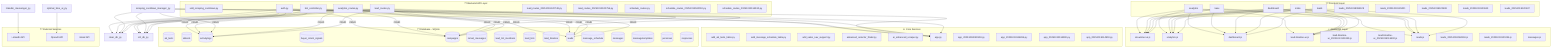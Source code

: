 graph TB

    subgraph "?? Frontend Layer"
        analytics_html["analytics"]
        base_html["base"]
        dashboard_html["dashboard"]
        index_html["index"]
        leads_html["leads"]
        leads_20251018084128_html["leads_20251018084128"]
        leads_20251019120401_html["leads_20251019120401"]
        leads_20251019120408_html["leads_20251019120408"]
        leads_20251019120619_html["leads_20251019120619"]
        leads_20251019120637_html["leads_20251019120637"]
    end

    subgraph "⚡ JavaScript Layer"
        ab_winner_ui_js["ab-winner-ui.js"]
        analytics_js["analytics.js"]
        dashboard_js["dashboard.js"]
        lead_timeline_ui_js["lead-timeline-ui.js"]
        lead_timeline_ui_20251013121839_js["lead-timeline-ui_20251013121839.js"]
        lead_timeline_ui_20251019115832_js["lead-timeline-ui_20251019115832.js"]
        leads_js["leads.js"]
        leads_20251018084118_js["leads_20251018084118.js"]
        leads_20251019121036_js["leads_20251019121036.js"]
        messages_js["messages.js"]
    end

    subgraph "?? Backend API Layer"
        add_scraping_cooldown_py["add_scraping_cooldown.py"]
        analytics_routes_py["analytics_routes.py"]
        auth_py["auth.py"]
        bot_controller_py["bot_controller.py"]
        lead_routes_py["lead_routes.py"]
        lead_routes_20251019120748_py["lead_routes_20251019120748.py"]
        lead_routes_20251019120756_py["lead_routes_20251019120756.py"]
        schedule_routes_py["schedule_routes.py"]
        schedule_routes_20251013040010_py["schedule_routes_20251013040010.py"]
        schedule_routes_20251019114532_py["schedule_routes_20251019114532.py"]
    end

    subgraph "⚙️ Core Services"
        add_ab_tests_table_py["add_ab_tests_table.py"]
        add_message_schedule_table_py["add_message_schedule_table.py"]
        add_sales_nav_support_py["add_sales_nav_support.py"]
        advanced_selector_finder_py["advanced_selector_finder.py"]
        ai_enhanced_scraper_py["ai_enhanced_scraper.py"]
        app_py["app.py"]
        app_20251018080108_py["app_20251018080108.py"]
        app_20251019114834_py["app_20251019114834.py"]
        app_20251019114900_py["app_20251019114900.py"]
        app_20251019114903_py["app_20251019114903.py"]
    end

    subgraph "?? Database - SQLite"
        ab_tests_table[("ab_tests")]
        abtests_table[("abtests")]
        activitylogs_table[("activitylogs")]
        buyer_intent_signals_table[("buyer_intent_signals")]
        campaigns_table[("campaigns")]
        inmail_messages_table[("inmail_messages")]
        lead_list_members_table[("lead_list_members")]
        lead_lists_table[("lead_lists")]
        lead_timeline_table[("lead_timeline")]
        leads_table[("leads")]
        message_schedule_table[("message_schedule")]
        messages_table[("messages")]
        messagetemplates_table[("messagetemplates")]
        personas_table[("personas")]
        responses_table[("responses")]
    end

    subgraph "?? External Services"
        LinkedIn["LinkedIn API"]
        OpenAI["OpenAI API"]
        Gmail["Gmail API"]
    end

    %% Frontend to JavaScript connections
    analytics_html --> ab_winner_ui_js
    analytics_html --> analytics_js
    analytics_html --> dashboard_js
    analytics_html --> lead_timeline_ui_js
    analytics_html --> leads_js
    base_html --> ab_winner_ui_js
    base_html --> analytics_js
    base_html --> dashboard_js
    base_html --> lead_timeline_ui_js
    base_html --> leads_js
    dashboard_html --> ab_winner_ui_js
    dashboard_html --> analytics_js
    dashboard_html --> dashboard_js
    dashboard_html --> lead_timeline_ui_js
    dashboard_html --> leads_js
    index_html --> ab_winner_ui_js
    index_html --> analytics_js
    index_html --> dashboard_js
    index_html --> lead_timeline_ui_js
    index_html --> leads_js
    leads_html --> ab_winner_ui_js
    leads_html --> analytics_js
    leads_html --> dashboard_js
    leads_html --> lead_timeline_ui_js
    leads_html --> leads_js

    %% JavaScript to Backend API connections

    %% Backend to Services connections
    auth_py --> clear_db_py
    auth_py --> init_db_py
    auth_py --> app_py
    bot_controller_py --> clear_db_py
    bot_controller_py --> init_db_py
    bot_controller_py --> app_py
    scraping_cooldown_manager_py --> clear_db_py
    scraping_cooldown_manager_py --> init_db_py
    scraping_cooldown_manager_py --> app_py
    analytics_routes_py --> clear_db_py
    analytics_routes_py --> init_db_py
    analytics_routes_py --> app_py
    lead_routes_py --> clear_db_py
    lead_routes_py --> init_db_py
    lead_routes_py --> app_py

    %% Services to Database connections
    auth_py -->|CRUD| campaigns_table
    auth_py -->|CRUD| activitylogs_table
    auth_py -->|CRUD| leads_table
    bot_controller_py -->|CRUD| campaigns_table
    bot_controller_py -->|CRUD| activitylogs_table
    bot_controller_py -->|CRUD| leads_table
    scraping_cooldown_manager_py -->|CRUD| campaigns_table
    scraping_cooldown_manager_py -->|CRUD| activitylogs_table
    scraping_cooldown_manager_py -->|CRUD| leads_table
    analytics_routes_py -->|CRUD| campaigns_table
    analytics_routes_py -->|CRUD| activitylogs_table
    analytics_routes_py -->|CRUD| leads_table
    lead_routes_py -->|CRUD| campaigns_table
    lead_routes_py -->|CRUD| activitylogs_table
    lead_routes_py -->|CRUD| leads_table

    %% Services to External APIs
    linkedin_messenger_py --> LinkedIn
    optimal_time_ai_py --> OpenAI

    %% Styling
    classDef frontend fill:#e3f2fd,stroke:#1976d2,stroke-width:2px
    classDef backend fill:#fff3e0,stroke:#f57c00,stroke-width:2px
    classDef database fill:#e8f5e9,stroke:#388e3c,stroke-width:2px
    classDef external fill:#f3e5f5,stroke:#7b1fa2,stroke-width:2px